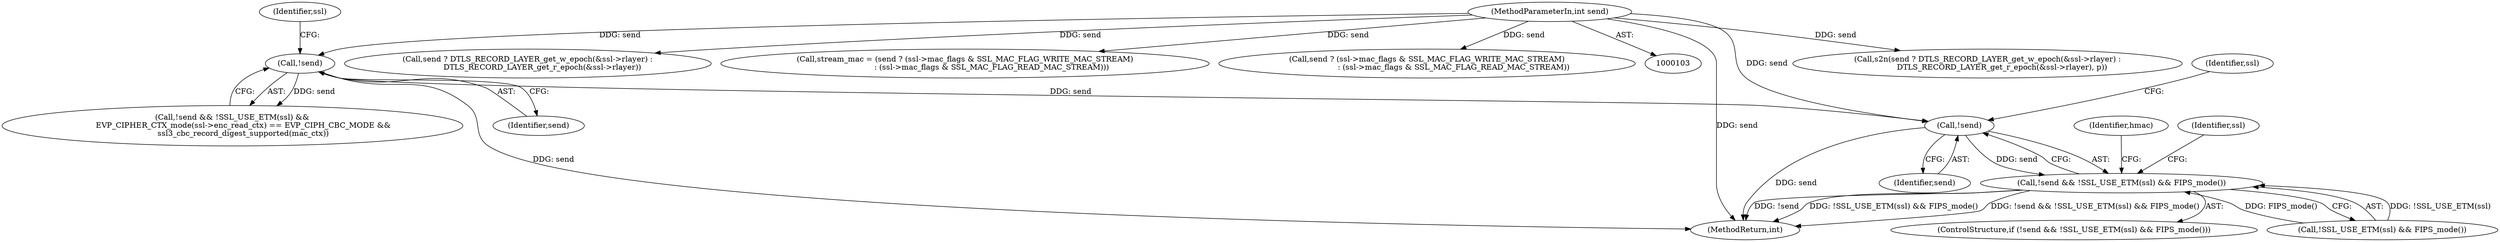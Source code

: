 digraph "1_openssl_4ad93618d26a3ea23d36ad5498ff4f59eff3a4d2_3@del" {
"1000377" [label="(Call,!send)"];
"1000287" [label="(Call,!send)"];
"1000107" [label="(MethodParameterIn,int send)"];
"1000376" [label="(Call,!send && !SSL_USE_ETM(ssl) && FIPS_mode())"];
"1000375" [label="(ControlStructure,if (!send && !SSL_USE_ETM(ssl) && FIPS_mode()))"];
"1000287" [label="(Call,!send)"];
"1000107" [label="(MethodParameterIn,int send)"];
"1000407" [label="(Identifier,hmac)"];
"1000382" [label="(Identifier,ssl)"];
"1000210" [label="(Call,s2n(send ? DTLS_RECORD_LAYER_get_w_epoch(&ssl->rlayer) :\n            DTLS_RECORD_LAYER_get_r_epoch(&ssl->rlayer), p))"];
"1000376" [label="(Call,!send && !SSL_USE_ETM(ssl) && FIPS_mode())"];
"1000388" [label="(Identifier,ssl)"];
"1000377" [label="(Call,!send)"];
"1000288" [label="(Identifier,send)"];
"1000379" [label="(Call,!SSL_USE_ETM(ssl) && FIPS_mode())"];
"1000378" [label="(Identifier,send)"];
"1000286" [label="(Call,!send && !SSL_USE_ETM(ssl) &&\n         EVP_CIPHER_CTX_mode(ssl->enc_read_ctx) == EVP_CIPH_CBC_MODE &&\n         ssl3_cbc_record_digest_supported(mac_ctx))"];
"1000211" [label="(Call,send ? DTLS_RECORD_LAYER_get_w_epoch(&ssl->rlayer) :\n            DTLS_RECORD_LAYER_get_r_epoch(&ssl->rlayer))"];
"1000120" [label="(Call,stream_mac = (send ? (ssl->mac_flags & SSL_MAC_FLAG_WRITE_MAC_STREAM)\n                      : (ssl->mac_flags & SSL_MAC_FLAG_READ_MAC_STREAM)))"];
"1000506" [label="(MethodReturn,int)"];
"1000122" [label="(Call,send ? (ssl->mac_flags & SSL_MAC_FLAG_WRITE_MAC_STREAM)\n                      : (ssl->mac_flags & SSL_MAC_FLAG_READ_MAC_STREAM))"];
"1000292" [label="(Identifier,ssl)"];
"1000377" -> "1000376"  [label="AST: "];
"1000377" -> "1000378"  [label="CFG: "];
"1000378" -> "1000377"  [label="AST: "];
"1000382" -> "1000377"  [label="CFG: "];
"1000376" -> "1000377"  [label="CFG: "];
"1000377" -> "1000506"  [label="DDG: send"];
"1000377" -> "1000376"  [label="DDG: send"];
"1000287" -> "1000377"  [label="DDG: send"];
"1000107" -> "1000377"  [label="DDG: send"];
"1000287" -> "1000286"  [label="AST: "];
"1000287" -> "1000288"  [label="CFG: "];
"1000288" -> "1000287"  [label="AST: "];
"1000292" -> "1000287"  [label="CFG: "];
"1000286" -> "1000287"  [label="CFG: "];
"1000287" -> "1000506"  [label="DDG: send"];
"1000287" -> "1000286"  [label="DDG: send"];
"1000107" -> "1000287"  [label="DDG: send"];
"1000107" -> "1000103"  [label="AST: "];
"1000107" -> "1000506"  [label="DDG: send"];
"1000107" -> "1000120"  [label="DDG: send"];
"1000107" -> "1000122"  [label="DDG: send"];
"1000107" -> "1000210"  [label="DDG: send"];
"1000107" -> "1000211"  [label="DDG: send"];
"1000376" -> "1000375"  [label="AST: "];
"1000376" -> "1000379"  [label="CFG: "];
"1000379" -> "1000376"  [label="AST: "];
"1000388" -> "1000376"  [label="CFG: "];
"1000407" -> "1000376"  [label="CFG: "];
"1000376" -> "1000506"  [label="DDG: !send && !SSL_USE_ETM(ssl) && FIPS_mode()"];
"1000376" -> "1000506"  [label="DDG: !send"];
"1000376" -> "1000506"  [label="DDG: !SSL_USE_ETM(ssl) && FIPS_mode()"];
"1000379" -> "1000376"  [label="DDG: !SSL_USE_ETM(ssl)"];
"1000379" -> "1000376"  [label="DDG: FIPS_mode()"];
}

